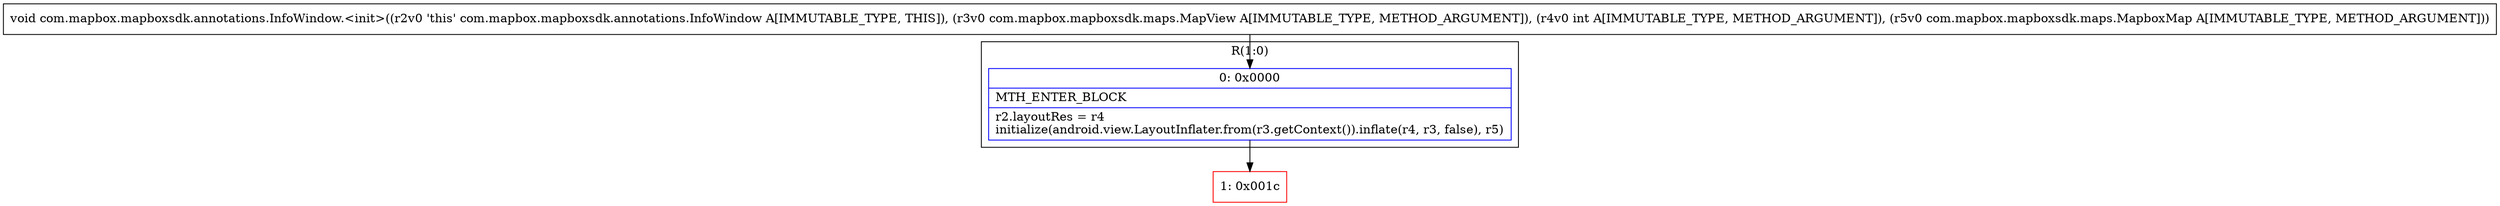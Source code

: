 digraph "CFG forcom.mapbox.mapboxsdk.annotations.InfoWindow.\<init\>(Lcom\/mapbox\/mapboxsdk\/maps\/MapView;ILcom\/mapbox\/mapboxsdk\/maps\/MapboxMap;)V" {
subgraph cluster_Region_1784835262 {
label = "R(1:0)";
node [shape=record,color=blue];
Node_0 [shape=record,label="{0\:\ 0x0000|MTH_ENTER_BLOCK\l|r2.layoutRes = r4\linitialize(android.view.LayoutInflater.from(r3.getContext()).inflate(r4, r3, false), r5)\l}"];
}
Node_1 [shape=record,color=red,label="{1\:\ 0x001c}"];
MethodNode[shape=record,label="{void com.mapbox.mapboxsdk.annotations.InfoWindow.\<init\>((r2v0 'this' com.mapbox.mapboxsdk.annotations.InfoWindow A[IMMUTABLE_TYPE, THIS]), (r3v0 com.mapbox.mapboxsdk.maps.MapView A[IMMUTABLE_TYPE, METHOD_ARGUMENT]), (r4v0 int A[IMMUTABLE_TYPE, METHOD_ARGUMENT]), (r5v0 com.mapbox.mapboxsdk.maps.MapboxMap A[IMMUTABLE_TYPE, METHOD_ARGUMENT])) }"];
MethodNode -> Node_0;
Node_0 -> Node_1;
}

